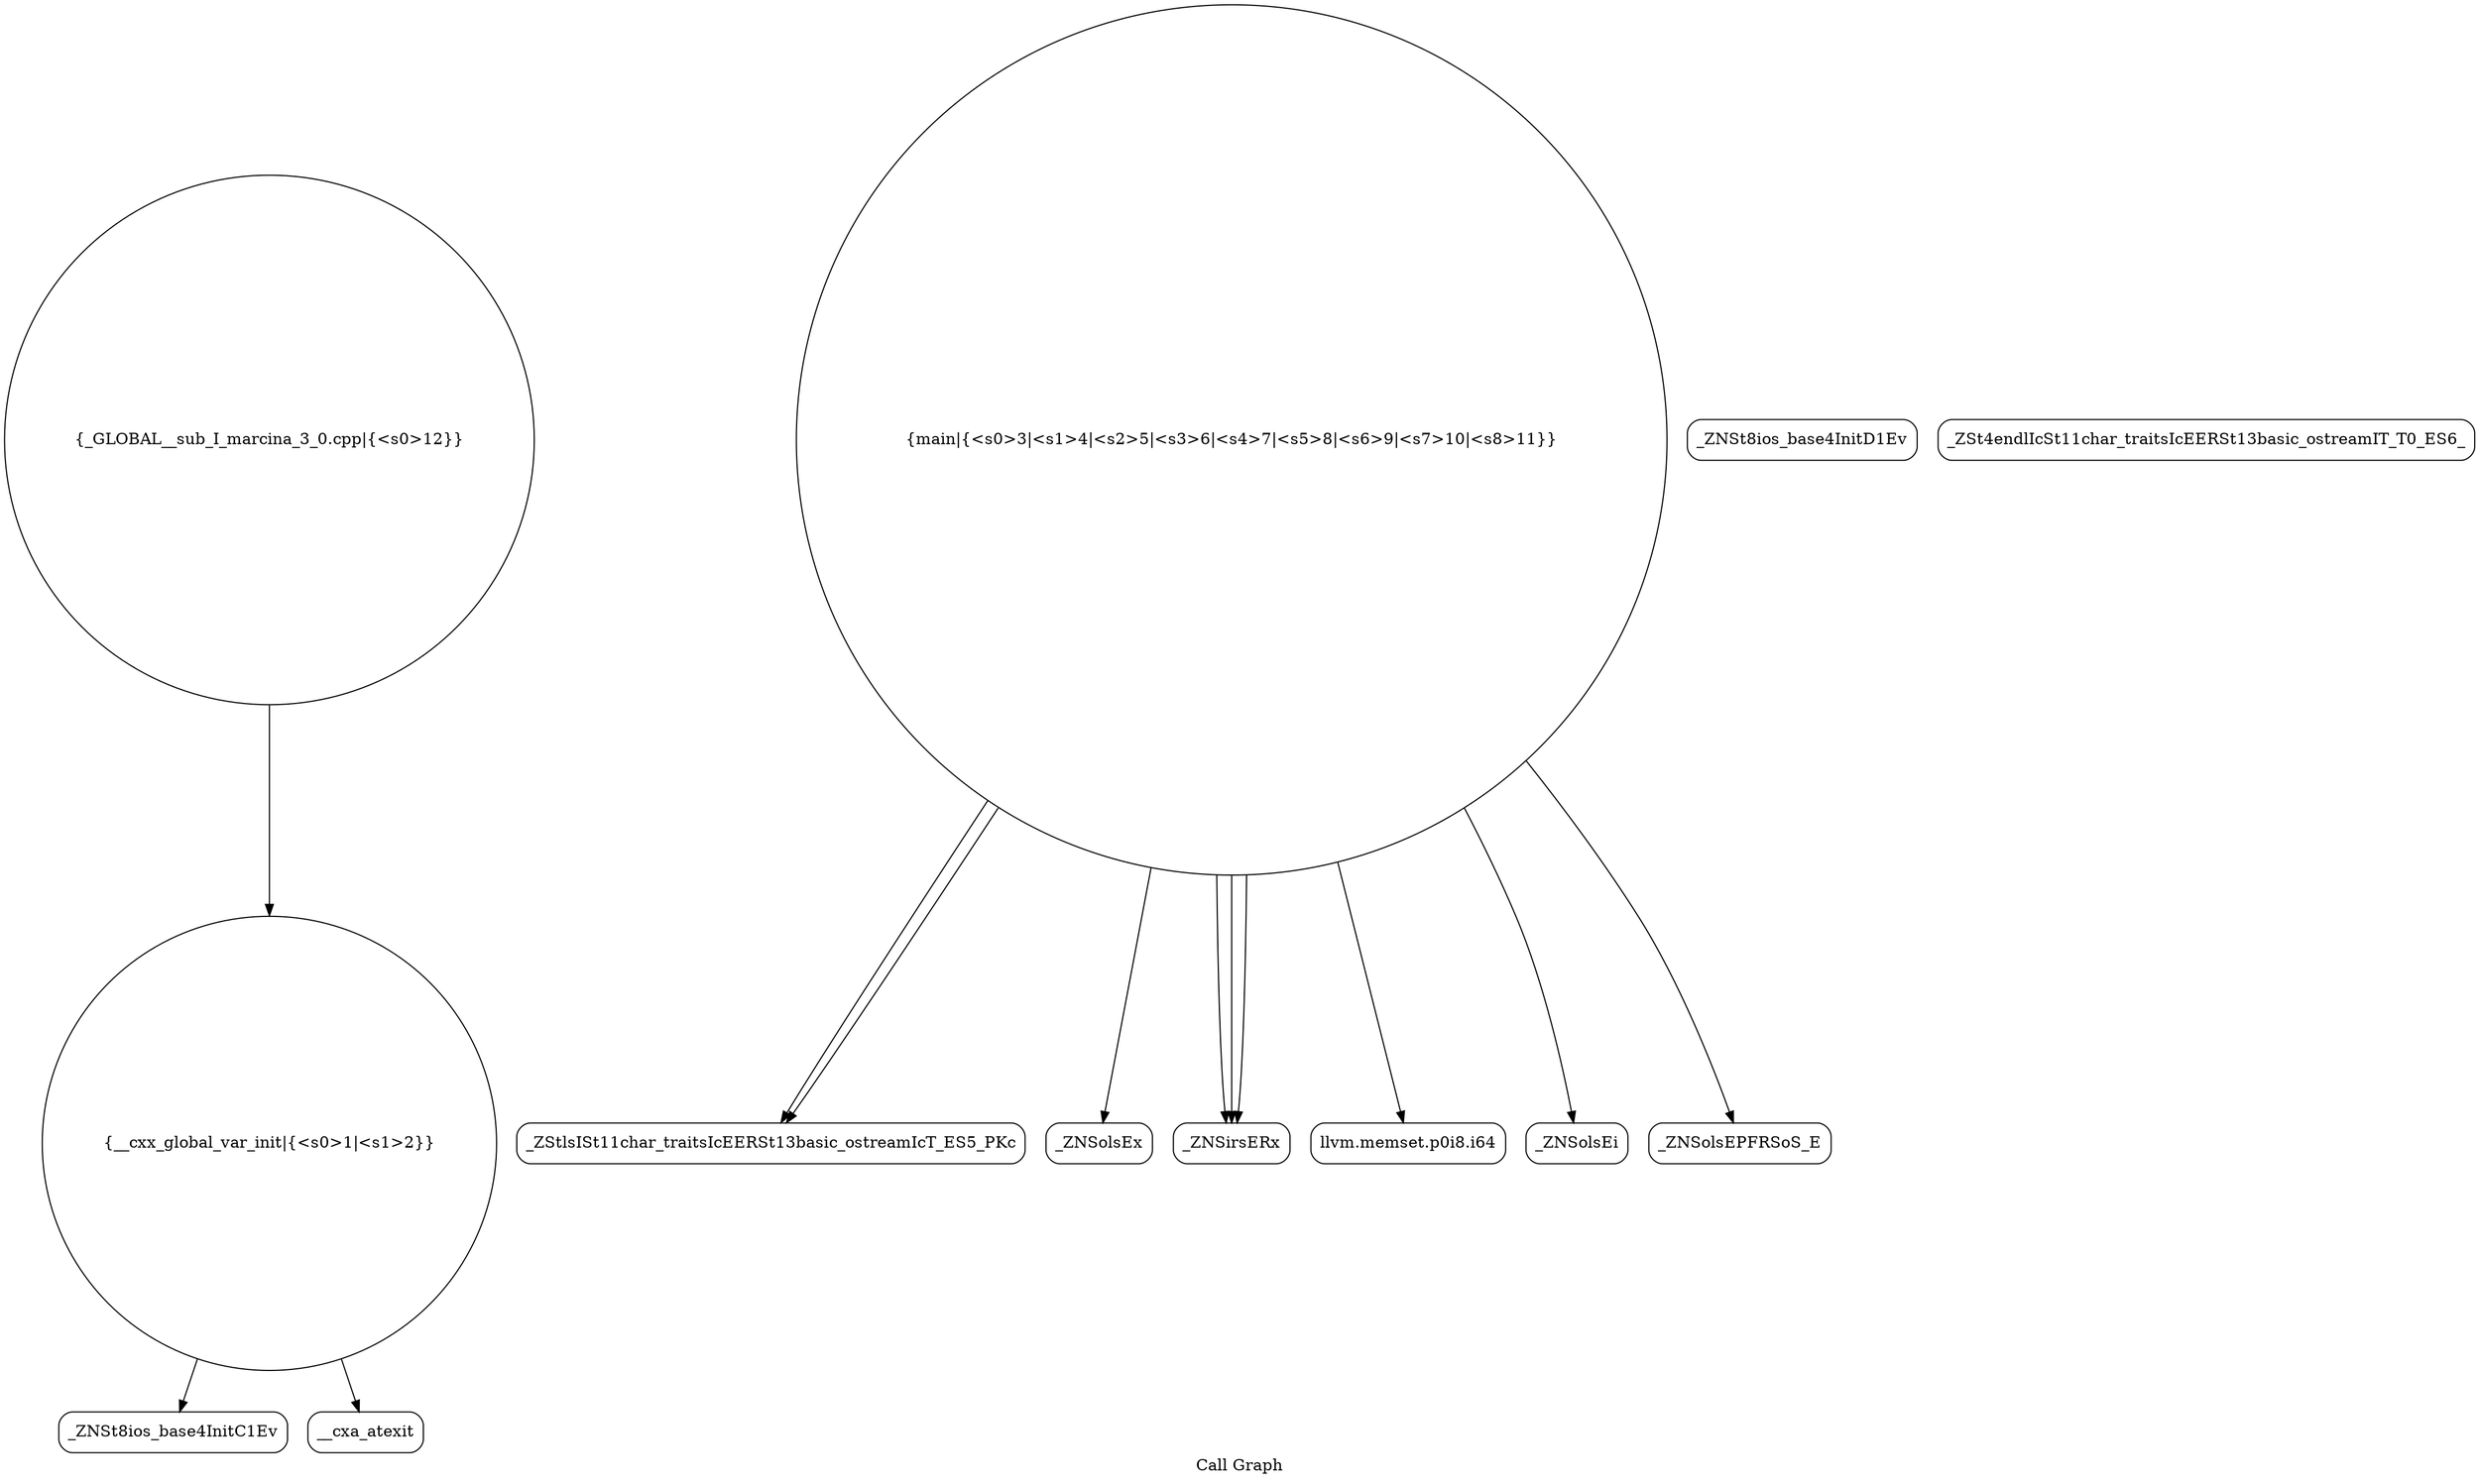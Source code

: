digraph "Call Graph" {
	label="Call Graph";

	Node0x55a0b8a53100 [shape=record,shape=circle,label="{__cxx_global_var_init|{<s0>1|<s1>2}}"];
	Node0x55a0b8a53100:s0 -> Node0x55a0b8a53590[color=black];
	Node0x55a0b8a53100:s1 -> Node0x55a0b8a53690[color=black];
	Node0x55a0b8a53890 [shape=record,shape=Mrecord,label="{_ZStlsISt11char_traitsIcEERSt13basic_ostreamIcT_ES5_PKc}"];
	Node0x55a0b8a53610 [shape=record,shape=Mrecord,label="{_ZNSt8ios_base4InitD1Ev}"];
	Node0x55a0b8a53990 [shape=record,shape=Mrecord,label="{_ZNSolsEx}"];
	Node0x55a0b8a53710 [shape=record,shape=circle,label="{main|{<s0>3|<s1>4|<s2>5|<s3>6|<s4>7|<s5>8|<s6>9|<s7>10|<s8>11}}"];
	Node0x55a0b8a53710:s0 -> Node0x55a0b8a53790[color=black];
	Node0x55a0b8a53710:s1 -> Node0x55a0b8a53790[color=black];
	Node0x55a0b8a53710:s2 -> Node0x55a0b8a53790[color=black];
	Node0x55a0b8a53710:s3 -> Node0x55a0b8a53810[color=black];
	Node0x55a0b8a53710:s4 -> Node0x55a0b8a53890[color=black];
	Node0x55a0b8a53710:s5 -> Node0x55a0b8a53910[color=black];
	Node0x55a0b8a53710:s6 -> Node0x55a0b8a53890[color=black];
	Node0x55a0b8a53710:s7 -> Node0x55a0b8a53990[color=black];
	Node0x55a0b8a53710:s8 -> Node0x55a0b8a53a10[color=black];
	Node0x55a0b8a53a90 [shape=record,shape=Mrecord,label="{_ZSt4endlIcSt11char_traitsIcEERSt13basic_ostreamIT_T0_ES6_}"];
	Node0x55a0b8a53810 [shape=record,shape=Mrecord,label="{llvm.memset.p0i8.i64}"];
	Node0x55a0b8a53590 [shape=record,shape=Mrecord,label="{_ZNSt8ios_base4InitC1Ev}"];
	Node0x55a0b8a53910 [shape=record,shape=Mrecord,label="{_ZNSolsEi}"];
	Node0x55a0b8a53690 [shape=record,shape=Mrecord,label="{__cxa_atexit}"];
	Node0x55a0b8a53a10 [shape=record,shape=Mrecord,label="{_ZNSolsEPFRSoS_E}"];
	Node0x55a0b8a53790 [shape=record,shape=Mrecord,label="{_ZNSirsERx}"];
	Node0x55a0b8a53b10 [shape=record,shape=circle,label="{_GLOBAL__sub_I_marcina_3_0.cpp|{<s0>12}}"];
	Node0x55a0b8a53b10:s0 -> Node0x55a0b8a53100[color=black];
}

